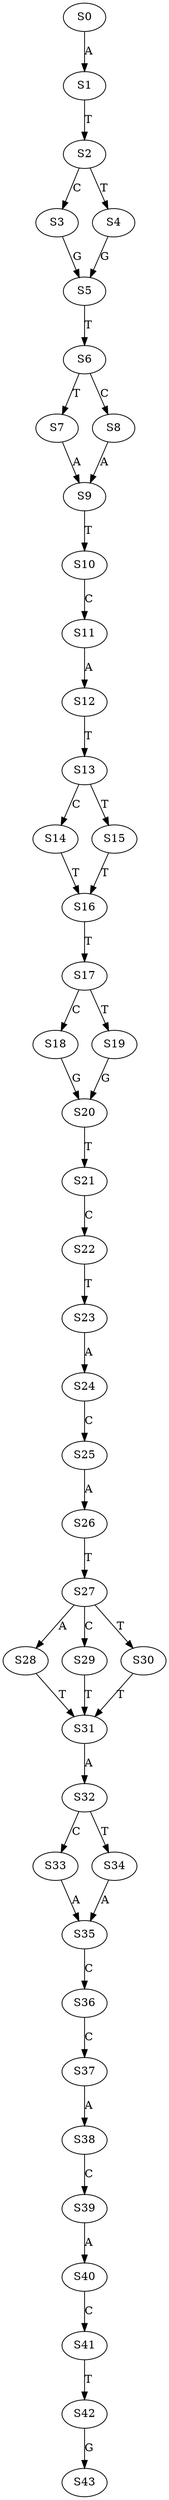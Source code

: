 strict digraph  {
	S0 -> S1 [ label = A ];
	S1 -> S2 [ label = T ];
	S2 -> S3 [ label = C ];
	S2 -> S4 [ label = T ];
	S3 -> S5 [ label = G ];
	S4 -> S5 [ label = G ];
	S5 -> S6 [ label = T ];
	S6 -> S7 [ label = T ];
	S6 -> S8 [ label = C ];
	S7 -> S9 [ label = A ];
	S8 -> S9 [ label = A ];
	S9 -> S10 [ label = T ];
	S10 -> S11 [ label = C ];
	S11 -> S12 [ label = A ];
	S12 -> S13 [ label = T ];
	S13 -> S14 [ label = C ];
	S13 -> S15 [ label = T ];
	S14 -> S16 [ label = T ];
	S15 -> S16 [ label = T ];
	S16 -> S17 [ label = T ];
	S17 -> S18 [ label = C ];
	S17 -> S19 [ label = T ];
	S18 -> S20 [ label = G ];
	S19 -> S20 [ label = G ];
	S20 -> S21 [ label = T ];
	S21 -> S22 [ label = C ];
	S22 -> S23 [ label = T ];
	S23 -> S24 [ label = A ];
	S24 -> S25 [ label = C ];
	S25 -> S26 [ label = A ];
	S26 -> S27 [ label = T ];
	S27 -> S28 [ label = A ];
	S27 -> S29 [ label = C ];
	S27 -> S30 [ label = T ];
	S28 -> S31 [ label = T ];
	S29 -> S31 [ label = T ];
	S30 -> S31 [ label = T ];
	S31 -> S32 [ label = A ];
	S32 -> S33 [ label = C ];
	S32 -> S34 [ label = T ];
	S33 -> S35 [ label = A ];
	S34 -> S35 [ label = A ];
	S35 -> S36 [ label = C ];
	S36 -> S37 [ label = C ];
	S37 -> S38 [ label = A ];
	S38 -> S39 [ label = C ];
	S39 -> S40 [ label = A ];
	S40 -> S41 [ label = C ];
	S41 -> S42 [ label = T ];
	S42 -> S43 [ label = G ];
}
